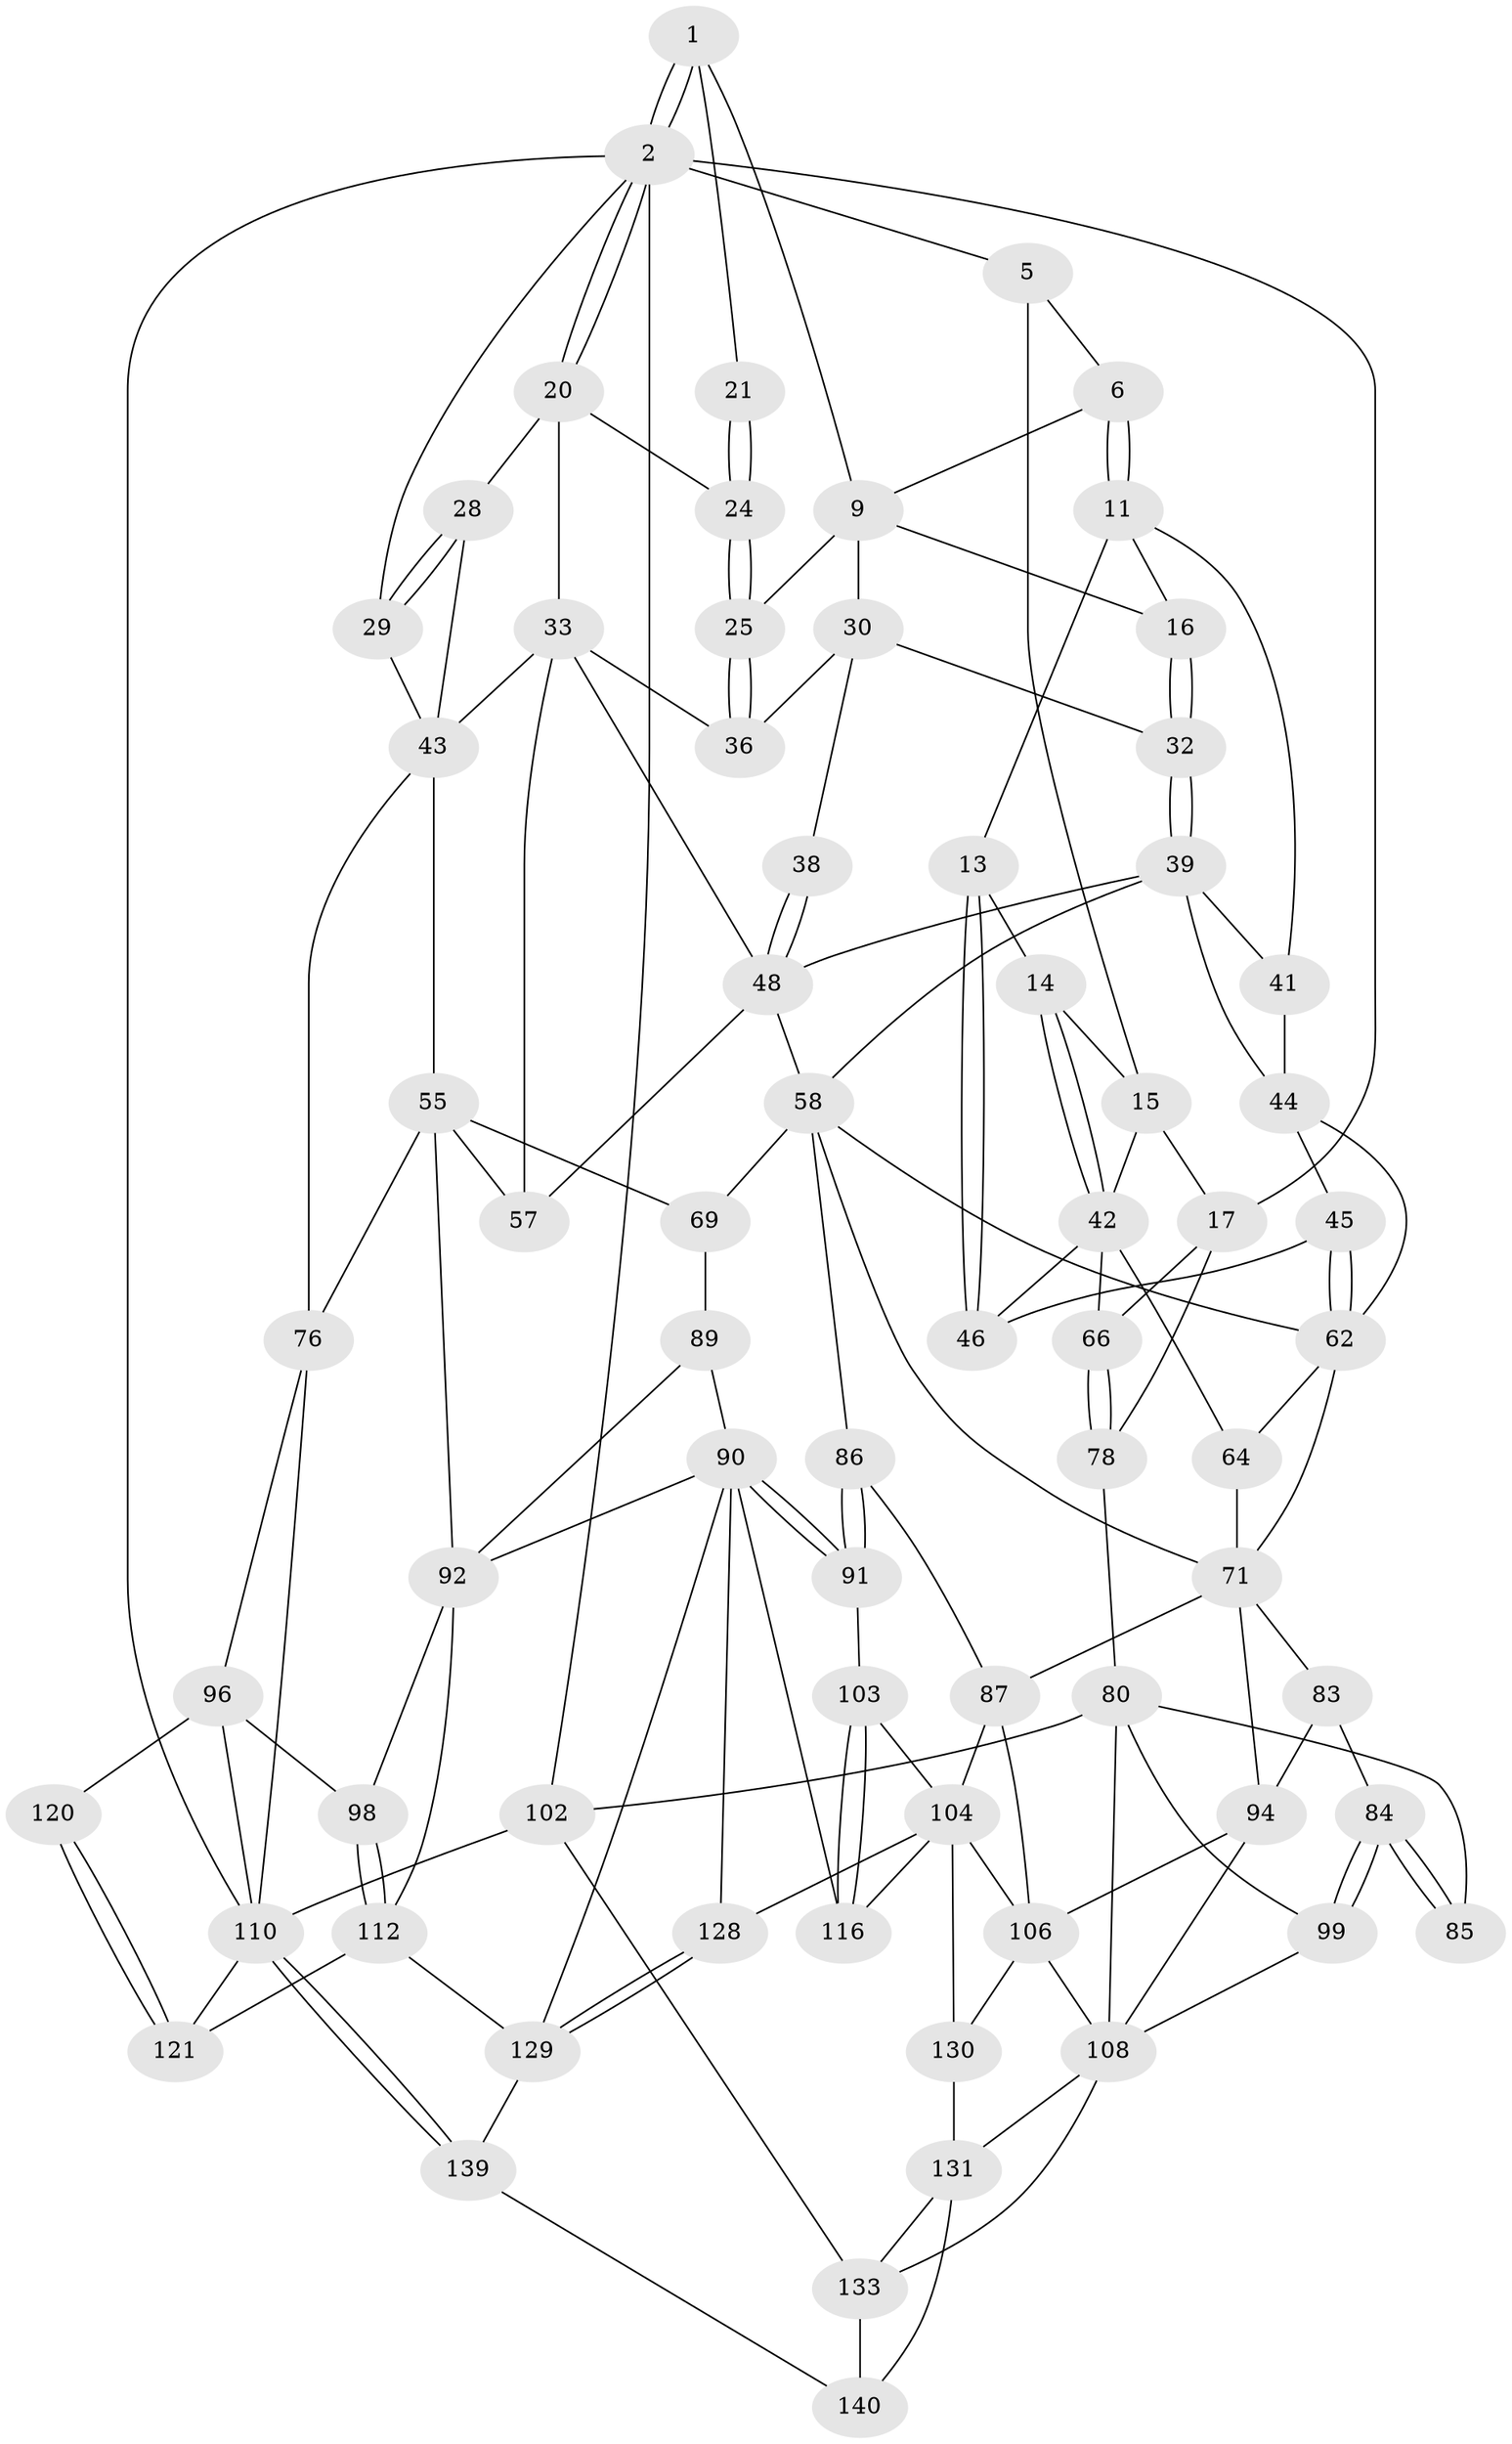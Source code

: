 // original degree distribution, {4: 0.19718309859154928, 6: 0.2112676056338028, 3: 0.028169014084507043, 5: 0.5633802816901409}
// Generated by graph-tools (version 1.1) at 2025/28/03/15/25 16:28:04]
// undirected, 71 vertices, 157 edges
graph export_dot {
graph [start="1"]
  node [color=gray90,style=filled];
  1 [pos="+0.7345503244419967+0",super="+8"];
  2 [pos="+1+0",super="+3"];
  5 [pos="+0.3155792340877367+0"];
  6 [pos="+0.4086494624678321+0",super="+7"];
  9 [pos="+0.7055163154928196+0.08703325972271816",super="+10+26"];
  11 [pos="+0.4636851462467821+0.11580482035305494",super="+12"];
  13 [pos="+0.2752212330498889+0.1976477321020816"];
  14 [pos="+0.2604616277049984+0.1899818085697688"];
  15 [pos="+0.23981035539252674+0",super="+19"];
  16 [pos="+0.4909049054545983+0.13536893161145522"];
  17 [pos="+0+0.14751136976137064",super="+18"];
  20 [pos="+0.9258475826203054+0.05990823329532575",super="+22"];
  21 [pos="+0.8899309870300764+0.06911425864141524"];
  24 [pos="+0.8295931281153902+0.1675039303070845"];
  25 [pos="+0.7959969572397054+0.16766114955638486"];
  28 [pos="+1+0.2557714608172625"];
  29 [pos="+1+0.2540973968566695"];
  30 [pos="+0.7054541440131801+0.1862040631029766",super="+31+37"];
  32 [pos="+0.5288723235042836+0.2350538684100405"];
  33 [pos="+0.8792466788495762+0.2404144135887829",super="+34"];
  36 [pos="+0.7958835167760218+0.28112000682294563"];
  38 [pos="+0.6912953007872699+0.32225000220802713"];
  39 [pos="+0.5296939999473274+0.27813742728466867",super="+40"];
  41 [pos="+0.3662469761886415+0.269396955128747"];
  42 [pos="+0+0.20165081318977282",super="+47"];
  43 [pos="+0.9038136717171265+0.36302775041921165",super="+54"];
  44 [pos="+0.3505808060596528+0.32669335720432635",super="+52"];
  45 [pos="+0.28934228551804286+0.3582445898056724"];
  46 [pos="+0.26242938325658055+0.3249390279643551"];
  48 [pos="+0.6832262904881591+0.3366493770080451",super="+49"];
  55 [pos="+0.8627918611194849+0.4610294376196981",super="+56+74"];
  57 [pos="+0.7882709239719768+0.4028647890655736"];
  58 [pos="+0.6058128313038282+0.5124344233531728",super="+59"];
  62 [pos="+0.3043401863119143+0.40417825881823655",super="+63"];
  64 [pos="+0.17165669018276508+0.5213957735934995"];
  66 [pos="+0.1212711086920114+0.5188158971629135"];
  69 [pos="+0.7511102044070243+0.5192604659359865",super="+70"];
  71 [pos="+0.28263636286049276+0.6165323752271089",super="+72"];
  76 [pos="+1+0.6229668449418259",super="+77"];
  78 [pos="+0.09970856286210185+0.5274837364464182",super="+79"];
  80 [pos="+0+0.6675672662976758",super="+100+81"];
  83 [pos="+0.1268498458721174+0.6959185838775264"];
  84 [pos="+0.08786519914782831+0.6923206212016658"];
  85 [pos="+0.08216022644465423+0.6870425033804279"];
  86 [pos="+0.48230363772242724+0.6185284323813449"];
  87 [pos="+0.35117922964767423+0.6744135810897277",super="+105"];
  89 [pos="+0.6955092097377753+0.707901607932438"];
  90 [pos="+0.66306475281076+0.731329657587267",super="+118"];
  91 [pos="+0.5090615507488225+0.7278621943839231"];
  92 [pos="+0.8557159875693714+0.6654055233985404",super="+93"];
  94 [pos="+0.2705996079864354+0.7473339661474845",super="+95"];
  96 [pos="+1+0.6730333249153686",super="+97+123"];
  98 [pos="+0.8982348409747012+0.7759062754236989"];
  99 [pos="+0+0.7705149556858641"];
  102 [pos="+0+1"];
  103 [pos="+0.4926455002648369+0.7578758110750867"];
  104 [pos="+0.4096069235117605+0.7666889346279283",super="+114"];
  106 [pos="+0.3657123499880767+0.7889276049076954",super="+107"];
  108 [pos="+0.13133998194471774+0.817041233417675",super="+109+126"];
  110 [pos="+1+1",super="+111"];
  112 [pos="+0.7870043508558445+0.8299982272064258",super="+122"];
  116 [pos="+0.4931392404236076+0.7593640080677404"];
  120 [pos="+0.930634084359898+0.8266452725503108"];
  121 [pos="+0.8181126173668618+0.89296655350825"];
  128 [pos="+0.4975376262275435+0.8833954776011543"];
  129 [pos="+0.6071289128952522+1",super="+138"];
  130 [pos="+0.3192622483362356+0.9383126189233582"];
  131 [pos="+0.17519934640515064+0.8802200521850854",super="+132+136"];
  133 [pos="+0.1404754610234539+0.9689644338833601",super="+134"];
  139 [pos="+0.6211415890248506+1"];
  140 [pos="+0.3815168098414636+1"];
  1 -- 2;
  1 -- 2;
  1 -- 21;
  1 -- 9;
  2 -- 20;
  2 -- 20;
  2 -- 17;
  2 -- 5;
  2 -- 102;
  2 -- 29;
  2 -- 110;
  5 -- 6;
  5 -- 15;
  6 -- 11;
  6 -- 11;
  6 -- 9;
  9 -- 16;
  9 -- 25;
  9 -- 30;
  11 -- 16;
  11 -- 41;
  11 -- 13;
  13 -- 14;
  13 -- 46;
  13 -- 46;
  14 -- 15;
  14 -- 42;
  14 -- 42;
  15 -- 42;
  15 -- 17;
  16 -- 32;
  16 -- 32;
  17 -- 78;
  17 -- 66;
  20 -- 24;
  20 -- 33 [weight=2];
  20 -- 28;
  21 -- 24;
  21 -- 24;
  24 -- 25;
  24 -- 25;
  25 -- 36;
  25 -- 36;
  28 -- 29;
  28 -- 29;
  28 -- 43;
  29 -- 43;
  30 -- 32;
  30 -- 38 [weight=2];
  30 -- 36;
  32 -- 39;
  32 -- 39;
  33 -- 48;
  33 -- 36;
  33 -- 57;
  33 -- 43;
  38 -- 48;
  38 -- 48;
  39 -- 41;
  39 -- 44;
  39 -- 48;
  39 -- 58;
  41 -- 44;
  42 -- 64;
  42 -- 66;
  42 -- 46;
  43 -- 76;
  43 -- 55;
  44 -- 45;
  44 -- 62;
  45 -- 46;
  45 -- 62;
  45 -- 62;
  48 -- 57;
  48 -- 58;
  55 -- 57;
  55 -- 69 [weight=2];
  55 -- 92;
  55 -- 76;
  58 -- 69;
  58 -- 86;
  58 -- 71;
  58 -- 62;
  62 -- 64;
  62 -- 71;
  64 -- 71;
  66 -- 78;
  66 -- 78;
  69 -- 89;
  71 -- 83;
  71 -- 87;
  71 -- 94;
  76 -- 96;
  76 -- 110;
  78 -- 80;
  80 -- 99;
  80 -- 108;
  80 -- 102;
  80 -- 85 [weight=2];
  83 -- 84;
  83 -- 94;
  84 -- 85;
  84 -- 85;
  84 -- 99;
  84 -- 99;
  86 -- 87;
  86 -- 91;
  86 -- 91;
  87 -- 104;
  87 -- 106;
  89 -- 90;
  89 -- 92;
  90 -- 91;
  90 -- 91;
  90 -- 128;
  90 -- 129;
  90 -- 116;
  90 -- 92;
  91 -- 103;
  92 -- 98;
  92 -- 112;
  94 -- 108;
  94 -- 106;
  96 -- 98;
  96 -- 120 [weight=2];
  96 -- 110;
  98 -- 112;
  98 -- 112;
  99 -- 108;
  102 -- 110;
  102 -- 133;
  103 -- 104;
  103 -- 116;
  103 -- 116;
  104 -- 128;
  104 -- 130;
  104 -- 116;
  104 -- 106;
  106 -- 130;
  106 -- 108;
  108 -- 133;
  108 -- 131;
  110 -- 139;
  110 -- 139;
  110 -- 121;
  112 -- 121;
  112 -- 129;
  120 -- 121;
  120 -- 121;
  128 -- 129;
  128 -- 129;
  129 -- 139;
  130 -- 131;
  131 -- 133;
  131 -- 140;
  133 -- 140;
  139 -- 140;
}
